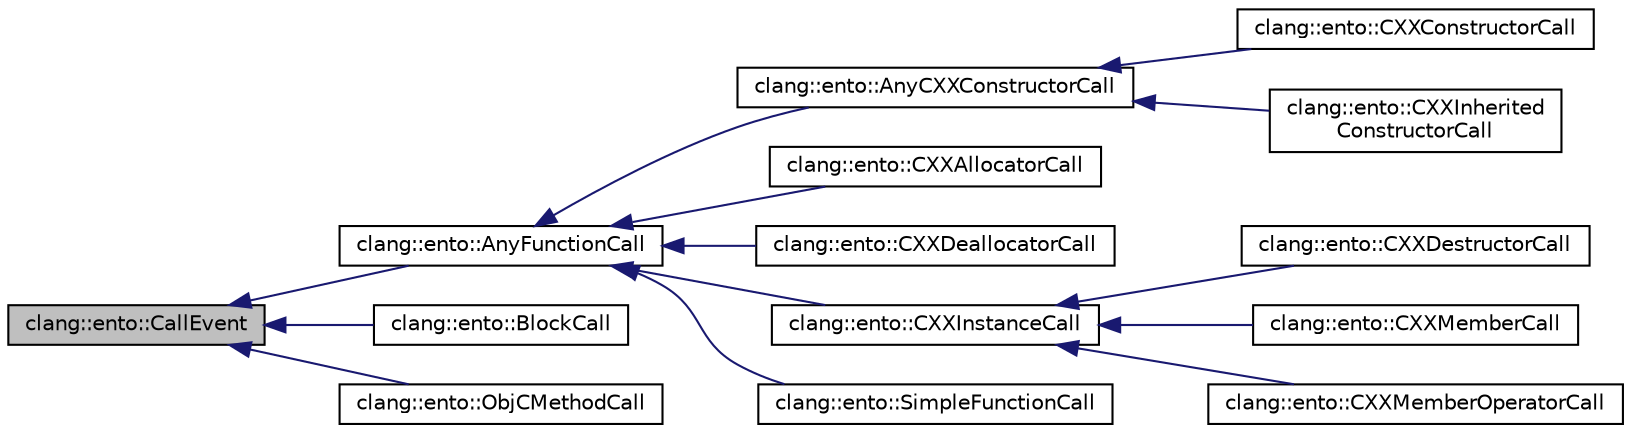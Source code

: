 digraph "clang::ento::CallEvent"
{
 // LATEX_PDF_SIZE
  bgcolor="transparent";
  edge [fontname="Helvetica",fontsize="10",labelfontname="Helvetica",labelfontsize="10"];
  node [fontname="Helvetica",fontsize="10",shape=record];
  rankdir="LR";
  Node1 [label="clang::ento::CallEvent",height=0.2,width=0.4,color="black", fillcolor="grey75", style="filled", fontcolor="black",tooltip="Represents an abstract call to a function or method along a particular path."];
  Node1 -> Node2 [dir="back",color="midnightblue",fontsize="10",style="solid",fontname="Helvetica"];
  Node2 [label="clang::ento::AnyFunctionCall",height=0.2,width=0.4,color="black",URL="$classclang_1_1ento_1_1AnyFunctionCall.html",tooltip="Represents a call to any sort of function that might have a FunctionDecl."];
  Node2 -> Node3 [dir="back",color="midnightblue",fontsize="10",style="solid",fontname="Helvetica"];
  Node3 [label="clang::ento::AnyCXXConstructorCall",height=0.2,width=0.4,color="black",URL="$classclang_1_1ento_1_1AnyCXXConstructorCall.html",tooltip="Represents any constructor invocation."];
  Node3 -> Node4 [dir="back",color="midnightblue",fontsize="10",style="solid",fontname="Helvetica"];
  Node4 [label="clang::ento::CXXConstructorCall",height=0.2,width=0.4,color="black",URL="$classclang_1_1ento_1_1CXXConstructorCall.html",tooltip="Represents a call to a C++ constructor."];
  Node3 -> Node5 [dir="back",color="midnightblue",fontsize="10",style="solid",fontname="Helvetica"];
  Node5 [label="clang::ento::CXXInherited\lConstructorCall",height=0.2,width=0.4,color="black",URL="$classclang_1_1ento_1_1CXXInheritedConstructorCall.html",tooltip="Represents a call to a C++ inherited constructor."];
  Node2 -> Node6 [dir="back",color="midnightblue",fontsize="10",style="solid",fontname="Helvetica"];
  Node6 [label="clang::ento::CXXAllocatorCall",height=0.2,width=0.4,color="black",URL="$classclang_1_1ento_1_1CXXAllocatorCall.html",tooltip="Represents the memory allocation call in a C++ new-expression."];
  Node2 -> Node7 [dir="back",color="midnightblue",fontsize="10",style="solid",fontname="Helvetica"];
  Node7 [label="clang::ento::CXXDeallocatorCall",height=0.2,width=0.4,color="black",URL="$classclang_1_1ento_1_1CXXDeallocatorCall.html",tooltip="Represents the memory deallocation call in a C++ delete-expression."];
  Node2 -> Node8 [dir="back",color="midnightblue",fontsize="10",style="solid",fontname="Helvetica"];
  Node8 [label="clang::ento::CXXInstanceCall",height=0.2,width=0.4,color="black",URL="$classclang_1_1ento_1_1CXXInstanceCall.html",tooltip="Represents a non-static C++ member function call, no matter how it is written."];
  Node8 -> Node9 [dir="back",color="midnightblue",fontsize="10",style="solid",fontname="Helvetica"];
  Node9 [label="clang::ento::CXXDestructorCall",height=0.2,width=0.4,color="black",URL="$classclang_1_1ento_1_1CXXDestructorCall.html",tooltip="Represents an implicit call to a C++ destructor."];
  Node8 -> Node10 [dir="back",color="midnightblue",fontsize="10",style="solid",fontname="Helvetica"];
  Node10 [label="clang::ento::CXXMemberCall",height=0.2,width=0.4,color="black",URL="$classclang_1_1ento_1_1CXXMemberCall.html",tooltip="Represents a non-static C++ member function call."];
  Node8 -> Node11 [dir="back",color="midnightblue",fontsize="10",style="solid",fontname="Helvetica"];
  Node11 [label="clang::ento::CXXMemberOperatorCall",height=0.2,width=0.4,color="black",URL="$classclang_1_1ento_1_1CXXMemberOperatorCall.html",tooltip="Represents a C++ overloaded operator call where the operator is implemented as a non-static member fu..."];
  Node2 -> Node12 [dir="back",color="midnightblue",fontsize="10",style="solid",fontname="Helvetica"];
  Node12 [label="clang::ento::SimpleFunctionCall",height=0.2,width=0.4,color="black",URL="$classclang_1_1ento_1_1SimpleFunctionCall.html",tooltip="Represents a C function or static C++ member function call."];
  Node1 -> Node13 [dir="back",color="midnightblue",fontsize="10",style="solid",fontname="Helvetica"];
  Node13 [label="clang::ento::BlockCall",height=0.2,width=0.4,color="black",URL="$classclang_1_1ento_1_1BlockCall.html",tooltip="Represents a call to a block."];
  Node1 -> Node14 [dir="back",color="midnightblue",fontsize="10",style="solid",fontname="Helvetica"];
  Node14 [label="clang::ento::ObjCMethodCall",height=0.2,width=0.4,color="black",URL="$classclang_1_1ento_1_1ObjCMethodCall.html",tooltip="Represents any expression that calls an Objective-C method."];
}
